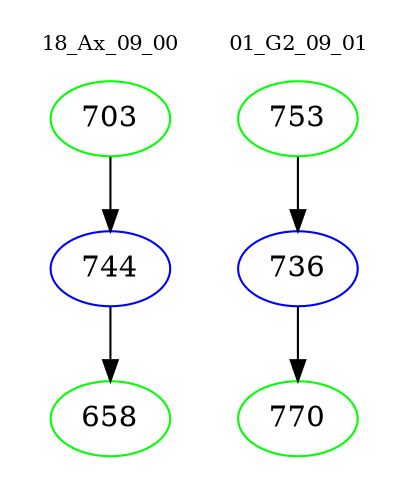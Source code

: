 digraph{
subgraph cluster_0 {
color = white
label = "18_Ax_09_00";
fontsize=10;
T0_703 [label="703", color="green"]
T0_703 -> T0_744 [color="black"]
T0_744 [label="744", color="blue"]
T0_744 -> T0_658 [color="black"]
T0_658 [label="658", color="green"]
}
subgraph cluster_1 {
color = white
label = "01_G2_09_01";
fontsize=10;
T1_753 [label="753", color="green"]
T1_753 -> T1_736 [color="black"]
T1_736 [label="736", color="blue"]
T1_736 -> T1_770 [color="black"]
T1_770 [label="770", color="green"]
}
}
